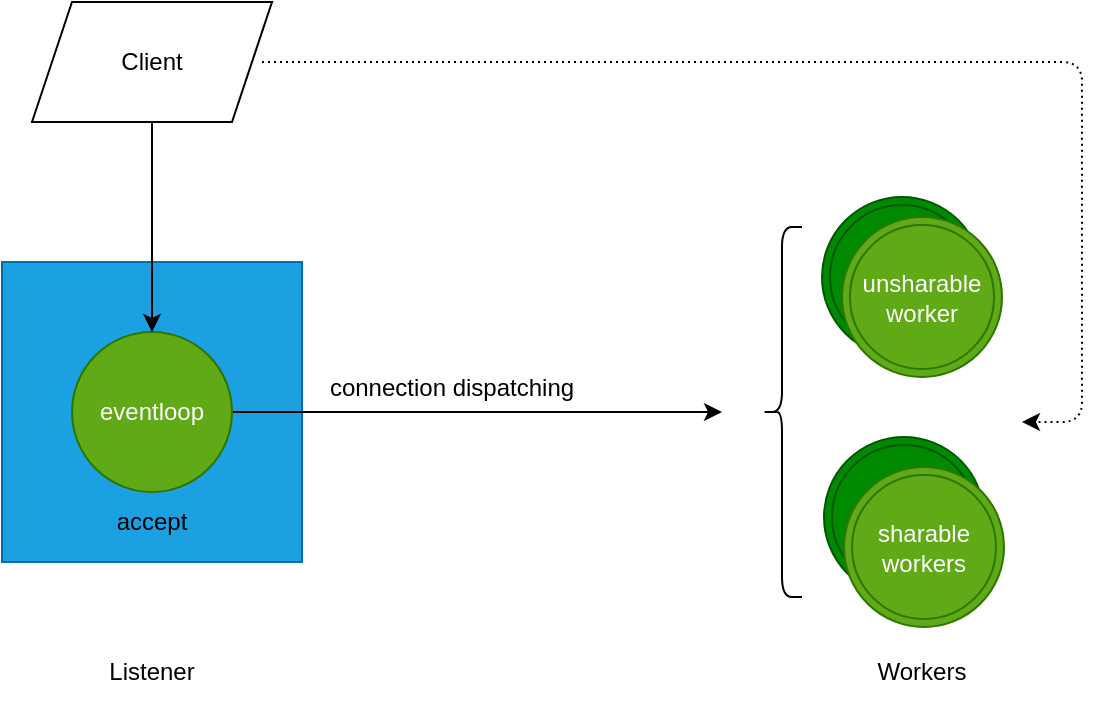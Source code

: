 <mxfile>
    <diagram id="gHQEZnUzPS7mBiCc6046" name="第 1 页">
        <mxGraphModel dx="1267" dy="917" grid="1" gridSize="10" guides="1" tooltips="1" connect="1" arrows="1" fold="1" page="1" pageScale="1" pageWidth="827" pageHeight="1169" math="0" shadow="0">
            <root>
                <mxCell id="0"/>
                <mxCell id="1" parent="0"/>
                <mxCell id="2" value="" style="whiteSpace=wrap;html=1;aspect=fixed;fillColor=#1ba1e2;fontColor=#ffffff;strokeColor=#006EAF;" vertex="1" parent="1">
                    <mxGeometry x="50" y="230" width="150" height="150" as="geometry"/>
                </mxCell>
                <mxCell id="3" style="edgeStyle=none;html=1;exitX=1;exitY=0.5;exitDx=0;exitDy=0;" edge="1" parent="1" source="4">
                    <mxGeometry relative="1" as="geometry">
                        <mxPoint x="410" y="305" as="targetPoint"/>
                    </mxGeometry>
                </mxCell>
                <mxCell id="4" value="eventloop" style="ellipse;whiteSpace=wrap;html=1;aspect=fixed;fillColor=#60a917;fontColor=#ffffff;strokeColor=#2D7600;" vertex="1" parent="1">
                    <mxGeometry x="85" y="265" width="80" height="80" as="geometry"/>
                </mxCell>
                <mxCell id="5" value="Listener" style="text;html=1;strokeColor=none;fillColor=none;align=center;verticalAlign=middle;whiteSpace=wrap;rounded=0;" vertex="1" parent="1">
                    <mxGeometry x="95" y="420" width="60" height="30" as="geometry"/>
                </mxCell>
                <mxCell id="6" style="edgeStyle=none;html=1;entryX=0.5;entryY=0;entryDx=0;entryDy=0;" edge="1" parent="1" source="7" target="4">
                    <mxGeometry relative="1" as="geometry"/>
                </mxCell>
                <mxCell id="7" value="Client" style="shape=parallelogram;perimeter=parallelogramPerimeter;whiteSpace=wrap;html=1;fixedSize=1;" vertex="1" parent="1">
                    <mxGeometry x="65" y="100" width="120" height="60" as="geometry"/>
                </mxCell>
                <mxCell id="8" value="" style="ellipse;shape=doubleEllipse;whiteSpace=wrap;html=1;aspect=fixed;fillColor=#008a00;fontColor=#ffffff;strokeColor=#005700;" vertex="1" parent="1">
                    <mxGeometry x="460" y="197.5" width="80" height="80" as="geometry"/>
                </mxCell>
                <mxCell id="9" value="unsharable&lt;br&gt;worker" style="ellipse;shape=doubleEllipse;whiteSpace=wrap;html=1;aspect=fixed;fillColor=#60a917;fontColor=#ffffff;strokeColor=#2D7600;" vertex="1" parent="1">
                    <mxGeometry x="470" y="207.5" width="80" height="80" as="geometry"/>
                </mxCell>
                <mxCell id="10" value="" style="ellipse;shape=doubleEllipse;whiteSpace=wrap;html=1;aspect=fixed;fillColor=#008a00;fontColor=#ffffff;strokeColor=#005700;" vertex="1" parent="1">
                    <mxGeometry x="461" y="317.5" width="80" height="80" as="geometry"/>
                </mxCell>
                <mxCell id="11" value="sharable&lt;br&gt;workers" style="ellipse;shape=doubleEllipse;whiteSpace=wrap;html=1;aspect=fixed;fillColor=#60a917;fontColor=#ffffff;strokeColor=#2D7600;" vertex="1" parent="1">
                    <mxGeometry x="471" y="332.5" width="80" height="80" as="geometry"/>
                </mxCell>
                <mxCell id="12" value="" style="shape=curlyBracket;whiteSpace=wrap;html=1;rounded=1;size=0.5;" vertex="1" parent="1">
                    <mxGeometry x="430" y="212.5" width="20" height="185" as="geometry"/>
                </mxCell>
                <mxCell id="13" value="connection dispatching" style="text;html=1;strokeColor=none;fillColor=none;align=center;verticalAlign=middle;whiteSpace=wrap;rounded=0;" vertex="1" parent="1">
                    <mxGeometry x="200" y="277.5" width="150" height="30" as="geometry"/>
                </mxCell>
                <mxCell id="14" value="accept" style="text;html=1;strokeColor=none;fillColor=none;align=center;verticalAlign=middle;whiteSpace=wrap;rounded=0;" vertex="1" parent="1">
                    <mxGeometry x="95" y="345" width="60" height="30" as="geometry"/>
                </mxCell>
                <mxCell id="15" value="" style="edgeStyle=segmentEdgeStyle;endArrow=classic;html=1;dashed=1;dashPattern=1 2;" edge="1" parent="1">
                    <mxGeometry width="50" height="50" relative="1" as="geometry">
                        <mxPoint x="180" y="130" as="sourcePoint"/>
                        <mxPoint x="560" y="310" as="targetPoint"/>
                        <Array as="points">
                            <mxPoint x="590" y="130"/>
                            <mxPoint x="590" y="310"/>
                        </Array>
                    </mxGeometry>
                </mxCell>
                <mxCell id="16" value="Workers" style="text;html=1;strokeColor=none;fillColor=none;align=center;verticalAlign=middle;whiteSpace=wrap;rounded=0;" vertex="1" parent="1">
                    <mxGeometry x="480" y="420" width="60" height="30" as="geometry"/>
                </mxCell>
            </root>
        </mxGraphModel>
    </diagram>
</mxfile>